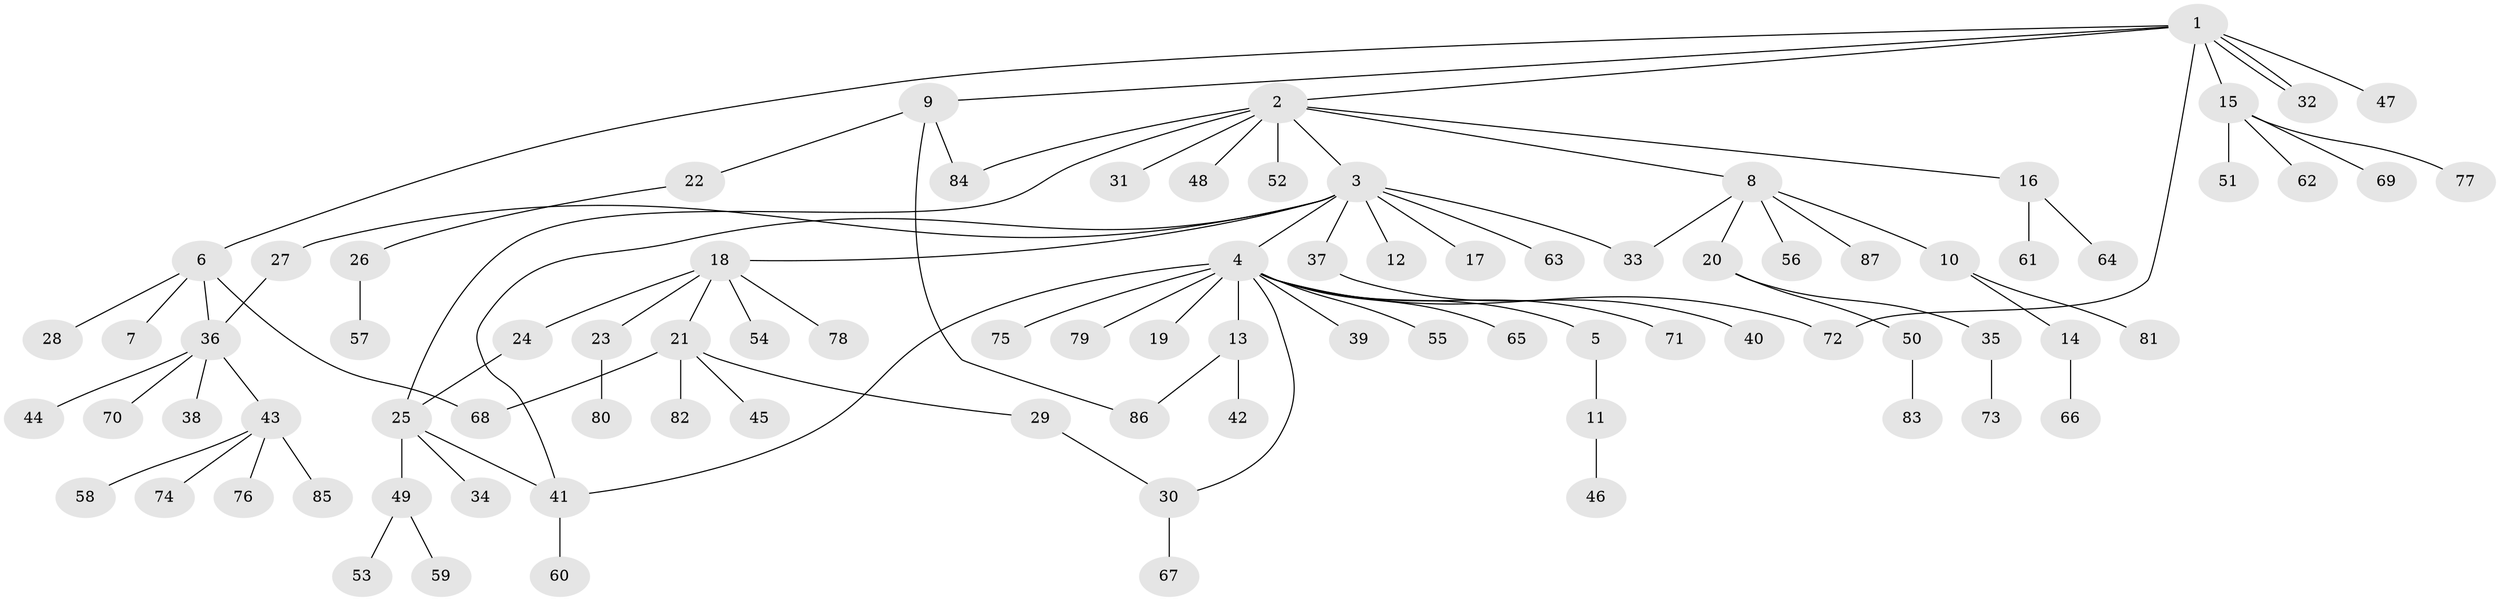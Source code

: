 // Generated by graph-tools (version 1.1) at 2025/49/03/09/25 03:49:58]
// undirected, 87 vertices, 97 edges
graph export_dot {
graph [start="1"]
  node [color=gray90,style=filled];
  1;
  2;
  3;
  4;
  5;
  6;
  7;
  8;
  9;
  10;
  11;
  12;
  13;
  14;
  15;
  16;
  17;
  18;
  19;
  20;
  21;
  22;
  23;
  24;
  25;
  26;
  27;
  28;
  29;
  30;
  31;
  32;
  33;
  34;
  35;
  36;
  37;
  38;
  39;
  40;
  41;
  42;
  43;
  44;
  45;
  46;
  47;
  48;
  49;
  50;
  51;
  52;
  53;
  54;
  55;
  56;
  57;
  58;
  59;
  60;
  61;
  62;
  63;
  64;
  65;
  66;
  67;
  68;
  69;
  70;
  71;
  72;
  73;
  74;
  75;
  76;
  77;
  78;
  79;
  80;
  81;
  82;
  83;
  84;
  85;
  86;
  87;
  1 -- 2;
  1 -- 6;
  1 -- 9;
  1 -- 15;
  1 -- 32;
  1 -- 32;
  1 -- 47;
  1 -- 72;
  2 -- 3;
  2 -- 8;
  2 -- 16;
  2 -- 25;
  2 -- 31;
  2 -- 48;
  2 -- 52;
  2 -- 84;
  3 -- 4;
  3 -- 12;
  3 -- 17;
  3 -- 18;
  3 -- 27;
  3 -- 33;
  3 -- 37;
  3 -- 41;
  3 -- 63;
  4 -- 5;
  4 -- 13;
  4 -- 19;
  4 -- 30;
  4 -- 39;
  4 -- 41;
  4 -- 55;
  4 -- 65;
  4 -- 71;
  4 -- 72;
  4 -- 75;
  4 -- 79;
  5 -- 11;
  6 -- 7;
  6 -- 28;
  6 -- 36;
  6 -- 68;
  8 -- 10;
  8 -- 20;
  8 -- 33;
  8 -- 56;
  8 -- 87;
  9 -- 22;
  9 -- 84;
  9 -- 86;
  10 -- 14;
  10 -- 81;
  11 -- 46;
  13 -- 42;
  13 -- 86;
  14 -- 66;
  15 -- 51;
  15 -- 62;
  15 -- 69;
  15 -- 77;
  16 -- 61;
  16 -- 64;
  18 -- 21;
  18 -- 23;
  18 -- 24;
  18 -- 54;
  18 -- 78;
  20 -- 35;
  20 -- 50;
  21 -- 29;
  21 -- 45;
  21 -- 68;
  21 -- 82;
  22 -- 26;
  23 -- 80;
  24 -- 25;
  25 -- 34;
  25 -- 41;
  25 -- 49;
  26 -- 57;
  27 -- 36;
  29 -- 30;
  30 -- 67;
  35 -- 73;
  36 -- 38;
  36 -- 43;
  36 -- 44;
  36 -- 70;
  37 -- 40;
  41 -- 60;
  43 -- 58;
  43 -- 74;
  43 -- 76;
  43 -- 85;
  49 -- 53;
  49 -- 59;
  50 -- 83;
}
